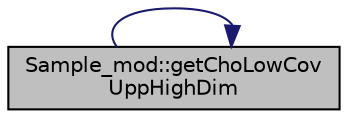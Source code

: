 digraph "Sample_mod::getChoLowCovUppHighDim"
{
 // LATEX_PDF_SIZE
  edge [fontname="Helvetica",fontsize="10",labelfontname="Helvetica",labelfontsize="10"];
  node [fontname="Helvetica",fontsize="10",shape=record];
  rankdir="LR";
  Node1 [label="Sample_mod::getChoLowCov\lUppHighDim",height=0.2,width=0.4,color="black", fillcolor="grey75", style="filled", fontcolor="black",tooltip="Return the lower triangle Cholesky Factor of the covariance matrix of a set of points in the lower pa..."];
  Node1 -> Node1 [color="midnightblue",fontsize="10",style="solid"];
}
